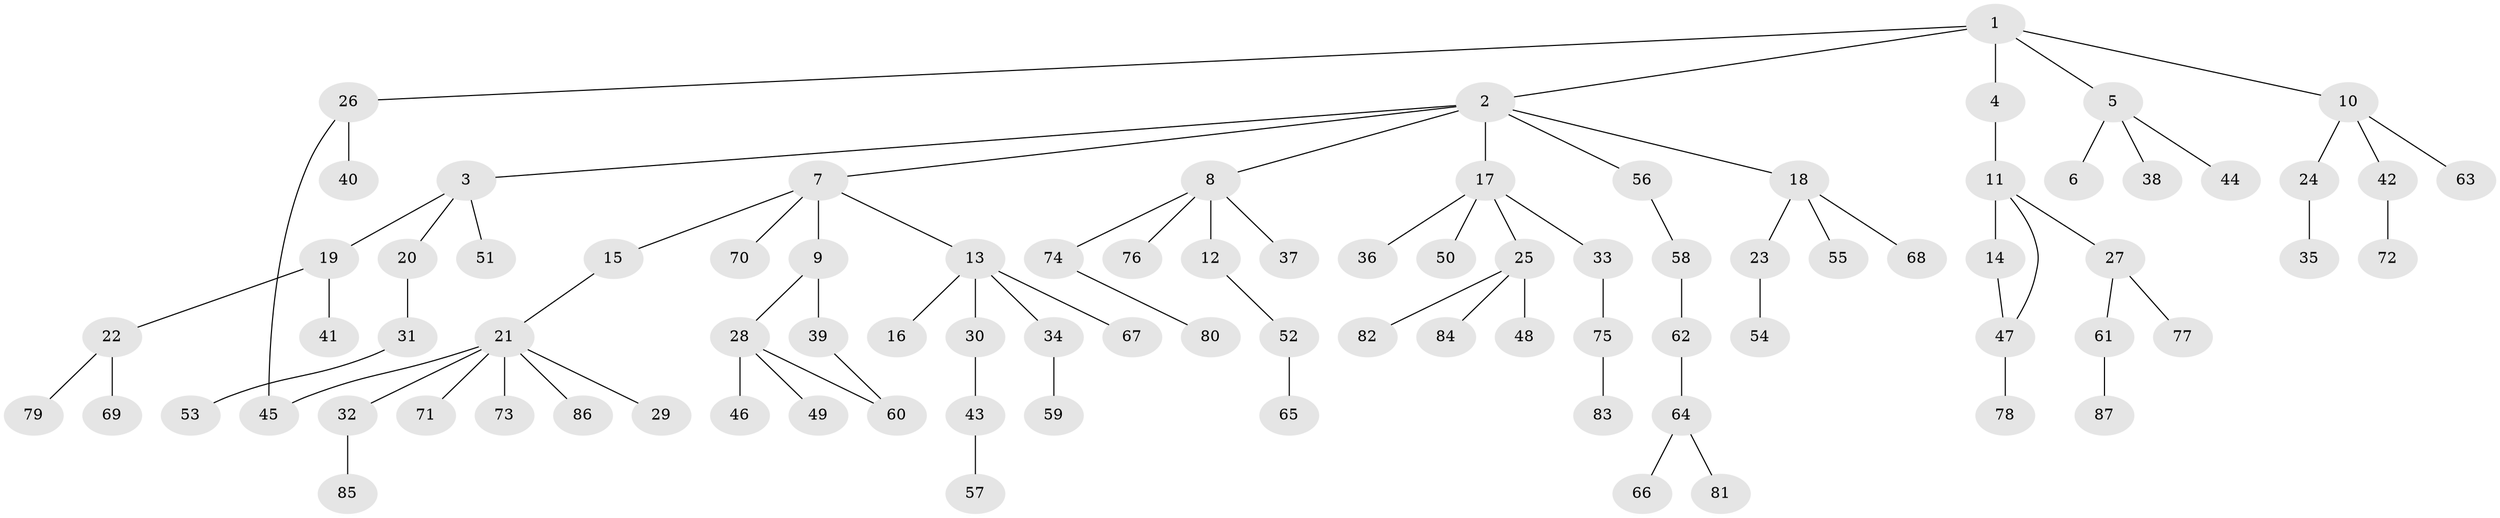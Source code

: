 // coarse degree distribution, {5: 0.06666666666666667, 10: 0.016666666666666666, 3: 0.1, 1: 0.5666666666666667, 4: 0.05, 2: 0.18333333333333332, 6: 0.016666666666666666}
// Generated by graph-tools (version 1.1) at 2025/23/03/03/25 07:23:34]
// undirected, 87 vertices, 89 edges
graph export_dot {
graph [start="1"]
  node [color=gray90,style=filled];
  1;
  2;
  3;
  4;
  5;
  6;
  7;
  8;
  9;
  10;
  11;
  12;
  13;
  14;
  15;
  16;
  17;
  18;
  19;
  20;
  21;
  22;
  23;
  24;
  25;
  26;
  27;
  28;
  29;
  30;
  31;
  32;
  33;
  34;
  35;
  36;
  37;
  38;
  39;
  40;
  41;
  42;
  43;
  44;
  45;
  46;
  47;
  48;
  49;
  50;
  51;
  52;
  53;
  54;
  55;
  56;
  57;
  58;
  59;
  60;
  61;
  62;
  63;
  64;
  65;
  66;
  67;
  68;
  69;
  70;
  71;
  72;
  73;
  74;
  75;
  76;
  77;
  78;
  79;
  80;
  81;
  82;
  83;
  84;
  85;
  86;
  87;
  1 -- 2;
  1 -- 4;
  1 -- 5;
  1 -- 10;
  1 -- 26;
  2 -- 3;
  2 -- 7;
  2 -- 8;
  2 -- 17;
  2 -- 18;
  2 -- 56;
  3 -- 19;
  3 -- 20;
  3 -- 51;
  4 -- 11;
  5 -- 6;
  5 -- 38;
  5 -- 44;
  7 -- 9;
  7 -- 13;
  7 -- 15;
  7 -- 70;
  8 -- 12;
  8 -- 37;
  8 -- 74;
  8 -- 76;
  9 -- 28;
  9 -- 39;
  10 -- 24;
  10 -- 42;
  10 -- 63;
  11 -- 14;
  11 -- 27;
  11 -- 47;
  12 -- 52;
  13 -- 16;
  13 -- 30;
  13 -- 34;
  13 -- 67;
  14 -- 47;
  15 -- 21;
  17 -- 25;
  17 -- 33;
  17 -- 36;
  17 -- 50;
  18 -- 23;
  18 -- 55;
  18 -- 68;
  19 -- 22;
  19 -- 41;
  20 -- 31;
  21 -- 29;
  21 -- 32;
  21 -- 45;
  21 -- 71;
  21 -- 73;
  21 -- 86;
  22 -- 69;
  22 -- 79;
  23 -- 54;
  24 -- 35;
  25 -- 48;
  25 -- 82;
  25 -- 84;
  26 -- 40;
  26 -- 45;
  27 -- 61;
  27 -- 77;
  28 -- 46;
  28 -- 49;
  28 -- 60;
  30 -- 43;
  31 -- 53;
  32 -- 85;
  33 -- 75;
  34 -- 59;
  39 -- 60;
  42 -- 72;
  43 -- 57;
  47 -- 78;
  52 -- 65;
  56 -- 58;
  58 -- 62;
  61 -- 87;
  62 -- 64;
  64 -- 66;
  64 -- 81;
  74 -- 80;
  75 -- 83;
}
